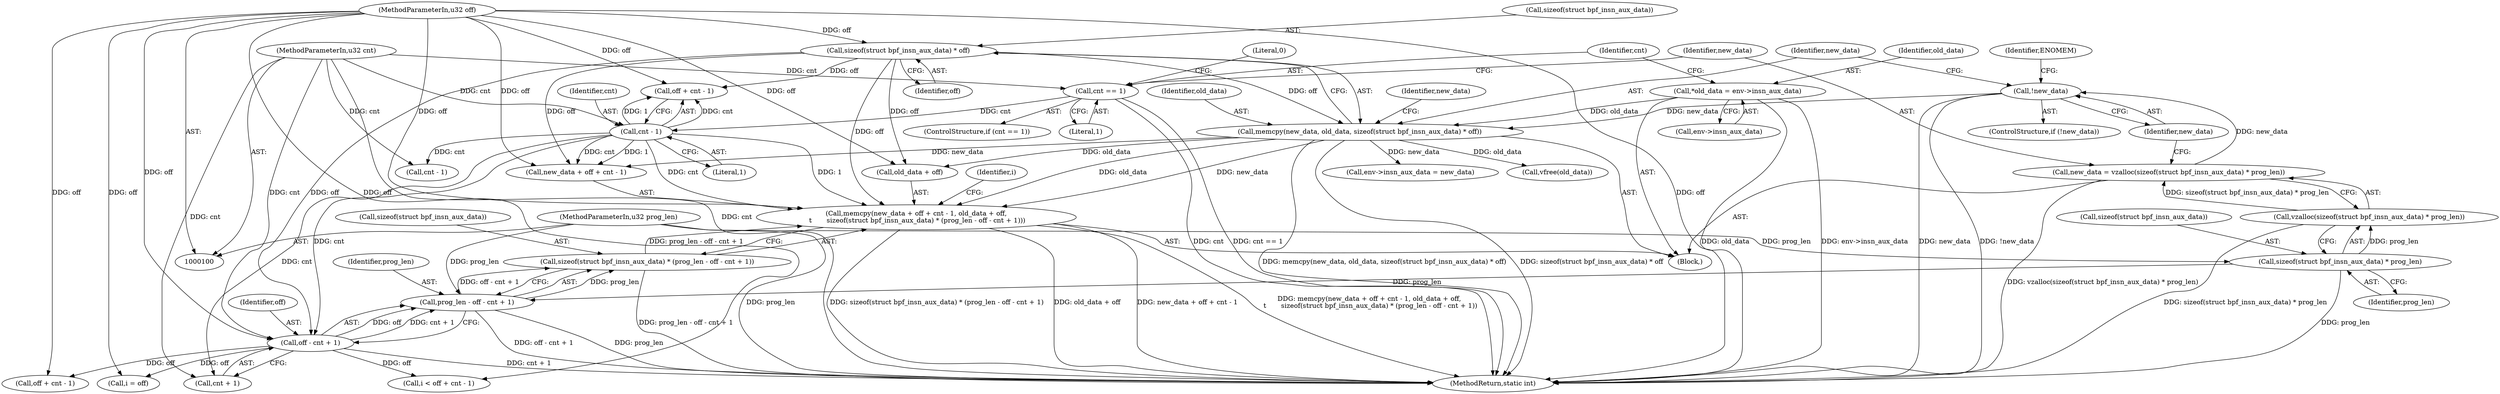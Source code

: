 digraph "0_linux_c131187db2d3fa2f8bf32fdf4e9a4ef805168467@API" {
"1000140" [label="(Call,memcpy(new_data + off + cnt - 1, old_data + off,\n \t       sizeof(struct bpf_insn_aux_data) * (prog_len - off - cnt + 1)))"];
"1000133" [label="(Call,memcpy(new_data, old_data, sizeof(struct bpf_insn_aux_data) * off))"];
"1000128" [label="(Call,!new_data)"];
"1000120" [label="(Call,new_data = vzalloc(sizeof(struct bpf_insn_aux_data) * prog_len))"];
"1000122" [label="(Call,vzalloc(sizeof(struct bpf_insn_aux_data) * prog_len))"];
"1000123" [label="(Call,sizeof(struct bpf_insn_aux_data) * prog_len)"];
"1000102" [label="(MethodParameterIn,u32 prog_len)"];
"1000108" [label="(Call,*old_data = env->insn_aux_data)"];
"1000136" [label="(Call,sizeof(struct bpf_insn_aux_data) * off)"];
"1000103" [label="(MethodParameterIn,u32 off)"];
"1000145" [label="(Call,cnt - 1)"];
"1000115" [label="(Call,cnt == 1)"];
"1000104" [label="(MethodParameterIn,u32 cnt)"];
"1000151" [label="(Call,sizeof(struct bpf_insn_aux_data) * (prog_len - off - cnt + 1))"];
"1000154" [label="(Call,prog_len - off - cnt + 1)"];
"1000156" [label="(Call,off - cnt + 1)"];
"1000157" [label="(Identifier,off)"];
"1000154" [label="(Call,prog_len - off - cnt + 1)"];
"1000141" [label="(Call,new_data + off + cnt - 1)"];
"1000162" [label="(Call,i = off)"];
"1000142" [label="(Identifier,new_data)"];
"1000117" [label="(Literal,1)"];
"1000119" [label="(Literal,0)"];
"1000105" [label="(Block,)"];
"1000140" [label="(Call,memcpy(new_data + off + cnt - 1, old_data + off,\n \t       sizeof(struct bpf_insn_aux_data) * (prog_len - off - cnt + 1)))"];
"1000110" [label="(Call,env->insn_aux_data)"];
"1000103" [label="(MethodParameterIn,u32 off)"];
"1000108" [label="(Call,*old_data = env->insn_aux_data)"];
"1000156" [label="(Call,off - cnt + 1)"];
"1000123" [label="(Call,sizeof(struct bpf_insn_aux_data) * prog_len)"];
"1000163" [label="(Identifier,i)"];
"1000115" [label="(Call,cnt == 1)"];
"1000155" [label="(Identifier,prog_len)"];
"1000186" [label="(Call,vfree(old_data))"];
"1000136" [label="(Call,sizeof(struct bpf_insn_aux_data) * off)"];
"1000135" [label="(Identifier,old_data)"];
"1000129" [label="(Identifier,new_data)"];
"1000151" [label="(Call,sizeof(struct bpf_insn_aux_data) * (prog_len - off - cnt + 1))"];
"1000147" [label="(Literal,1)"];
"1000169" [label="(Call,cnt - 1)"];
"1000165" [label="(Call,i < off + cnt - 1)"];
"1000133" [label="(Call,memcpy(new_data, old_data, sizeof(struct bpf_insn_aux_data) * off))"];
"1000134" [label="(Identifier,new_data)"];
"1000145" [label="(Call,cnt - 1)"];
"1000122" [label="(Call,vzalloc(sizeof(struct bpf_insn_aux_data) * prog_len))"];
"1000104" [label="(MethodParameterIn,u32 cnt)"];
"1000128" [label="(Call,!new_data)"];
"1000152" [label="(Call,sizeof(struct bpf_insn_aux_data))"];
"1000126" [label="(Identifier,prog_len)"];
"1000102" [label="(MethodParameterIn,u32 prog_len)"];
"1000132" [label="(Identifier,ENOMEM)"];
"1000158" [label="(Call,cnt + 1)"];
"1000116" [label="(Identifier,cnt)"];
"1000139" [label="(Identifier,off)"];
"1000120" [label="(Call,new_data = vzalloc(sizeof(struct bpf_insn_aux_data) * prog_len))"];
"1000167" [label="(Call,off + cnt - 1)"];
"1000137" [label="(Call,sizeof(struct bpf_insn_aux_data))"];
"1000127" [label="(ControlStructure,if (!new_data))"];
"1000148" [label="(Call,old_data + off)"];
"1000114" [label="(ControlStructure,if (cnt == 1))"];
"1000146" [label="(Identifier,cnt)"];
"1000143" [label="(Call,off + cnt - 1)"];
"1000181" [label="(Call,env->insn_aux_data = new_data)"];
"1000121" [label="(Identifier,new_data)"];
"1000109" [label="(Identifier,old_data)"];
"1000190" [label="(MethodReturn,static int)"];
"1000124" [label="(Call,sizeof(struct bpf_insn_aux_data))"];
"1000140" -> "1000105"  [label="AST: "];
"1000140" -> "1000151"  [label="CFG: "];
"1000141" -> "1000140"  [label="AST: "];
"1000148" -> "1000140"  [label="AST: "];
"1000151" -> "1000140"  [label="AST: "];
"1000163" -> "1000140"  [label="CFG: "];
"1000140" -> "1000190"  [label="DDG: sizeof(struct bpf_insn_aux_data) * (prog_len - off - cnt + 1)"];
"1000140" -> "1000190"  [label="DDG: old_data + off"];
"1000140" -> "1000190"  [label="DDG: new_data + off + cnt - 1"];
"1000140" -> "1000190"  [label="DDG: memcpy(new_data + off + cnt - 1, old_data + off,\n \t       sizeof(struct bpf_insn_aux_data) * (prog_len - off - cnt + 1))"];
"1000133" -> "1000140"  [label="DDG: new_data"];
"1000133" -> "1000140"  [label="DDG: old_data"];
"1000136" -> "1000140"  [label="DDG: off"];
"1000103" -> "1000140"  [label="DDG: off"];
"1000145" -> "1000140"  [label="DDG: cnt"];
"1000145" -> "1000140"  [label="DDG: 1"];
"1000151" -> "1000140"  [label="DDG: prog_len - off - cnt + 1"];
"1000133" -> "1000105"  [label="AST: "];
"1000133" -> "1000136"  [label="CFG: "];
"1000134" -> "1000133"  [label="AST: "];
"1000135" -> "1000133"  [label="AST: "];
"1000136" -> "1000133"  [label="AST: "];
"1000142" -> "1000133"  [label="CFG: "];
"1000133" -> "1000190"  [label="DDG: memcpy(new_data, old_data, sizeof(struct bpf_insn_aux_data) * off)"];
"1000133" -> "1000190"  [label="DDG: sizeof(struct bpf_insn_aux_data) * off"];
"1000128" -> "1000133"  [label="DDG: new_data"];
"1000108" -> "1000133"  [label="DDG: old_data"];
"1000136" -> "1000133"  [label="DDG: off"];
"1000133" -> "1000141"  [label="DDG: new_data"];
"1000133" -> "1000148"  [label="DDG: old_data"];
"1000133" -> "1000181"  [label="DDG: new_data"];
"1000133" -> "1000186"  [label="DDG: old_data"];
"1000128" -> "1000127"  [label="AST: "];
"1000128" -> "1000129"  [label="CFG: "];
"1000129" -> "1000128"  [label="AST: "];
"1000132" -> "1000128"  [label="CFG: "];
"1000134" -> "1000128"  [label="CFG: "];
"1000128" -> "1000190"  [label="DDG: new_data"];
"1000128" -> "1000190"  [label="DDG: !new_data"];
"1000120" -> "1000128"  [label="DDG: new_data"];
"1000120" -> "1000105"  [label="AST: "];
"1000120" -> "1000122"  [label="CFG: "];
"1000121" -> "1000120"  [label="AST: "];
"1000122" -> "1000120"  [label="AST: "];
"1000129" -> "1000120"  [label="CFG: "];
"1000120" -> "1000190"  [label="DDG: vzalloc(sizeof(struct bpf_insn_aux_data) * prog_len)"];
"1000122" -> "1000120"  [label="DDG: sizeof(struct bpf_insn_aux_data) * prog_len"];
"1000122" -> "1000123"  [label="CFG: "];
"1000123" -> "1000122"  [label="AST: "];
"1000122" -> "1000190"  [label="DDG: sizeof(struct bpf_insn_aux_data) * prog_len"];
"1000123" -> "1000122"  [label="DDG: prog_len"];
"1000123" -> "1000126"  [label="CFG: "];
"1000124" -> "1000123"  [label="AST: "];
"1000126" -> "1000123"  [label="AST: "];
"1000123" -> "1000190"  [label="DDG: prog_len"];
"1000102" -> "1000123"  [label="DDG: prog_len"];
"1000123" -> "1000154"  [label="DDG: prog_len"];
"1000102" -> "1000100"  [label="AST: "];
"1000102" -> "1000190"  [label="DDG: prog_len"];
"1000102" -> "1000154"  [label="DDG: prog_len"];
"1000108" -> "1000105"  [label="AST: "];
"1000108" -> "1000110"  [label="CFG: "];
"1000109" -> "1000108"  [label="AST: "];
"1000110" -> "1000108"  [label="AST: "];
"1000116" -> "1000108"  [label="CFG: "];
"1000108" -> "1000190"  [label="DDG: env->insn_aux_data"];
"1000108" -> "1000190"  [label="DDG: old_data"];
"1000136" -> "1000139"  [label="CFG: "];
"1000137" -> "1000136"  [label="AST: "];
"1000139" -> "1000136"  [label="AST: "];
"1000103" -> "1000136"  [label="DDG: off"];
"1000136" -> "1000141"  [label="DDG: off"];
"1000136" -> "1000143"  [label="DDG: off"];
"1000136" -> "1000148"  [label="DDG: off"];
"1000136" -> "1000156"  [label="DDG: off"];
"1000103" -> "1000100"  [label="AST: "];
"1000103" -> "1000190"  [label="DDG: off"];
"1000103" -> "1000141"  [label="DDG: off"];
"1000103" -> "1000143"  [label="DDG: off"];
"1000103" -> "1000148"  [label="DDG: off"];
"1000103" -> "1000156"  [label="DDG: off"];
"1000103" -> "1000162"  [label="DDG: off"];
"1000103" -> "1000165"  [label="DDG: off"];
"1000103" -> "1000167"  [label="DDG: off"];
"1000145" -> "1000143"  [label="AST: "];
"1000145" -> "1000147"  [label="CFG: "];
"1000146" -> "1000145"  [label="AST: "];
"1000147" -> "1000145"  [label="AST: "];
"1000143" -> "1000145"  [label="CFG: "];
"1000145" -> "1000141"  [label="DDG: cnt"];
"1000145" -> "1000141"  [label="DDG: 1"];
"1000145" -> "1000143"  [label="DDG: cnt"];
"1000145" -> "1000143"  [label="DDG: 1"];
"1000115" -> "1000145"  [label="DDG: cnt"];
"1000104" -> "1000145"  [label="DDG: cnt"];
"1000145" -> "1000156"  [label="DDG: cnt"];
"1000145" -> "1000158"  [label="DDG: cnt"];
"1000145" -> "1000169"  [label="DDG: cnt"];
"1000115" -> "1000114"  [label="AST: "];
"1000115" -> "1000117"  [label="CFG: "];
"1000116" -> "1000115"  [label="AST: "];
"1000117" -> "1000115"  [label="AST: "];
"1000119" -> "1000115"  [label="CFG: "];
"1000121" -> "1000115"  [label="CFG: "];
"1000115" -> "1000190"  [label="DDG: cnt"];
"1000115" -> "1000190"  [label="DDG: cnt == 1"];
"1000104" -> "1000115"  [label="DDG: cnt"];
"1000104" -> "1000100"  [label="AST: "];
"1000104" -> "1000190"  [label="DDG: cnt"];
"1000104" -> "1000156"  [label="DDG: cnt"];
"1000104" -> "1000158"  [label="DDG: cnt"];
"1000104" -> "1000169"  [label="DDG: cnt"];
"1000151" -> "1000154"  [label="CFG: "];
"1000152" -> "1000151"  [label="AST: "];
"1000154" -> "1000151"  [label="AST: "];
"1000151" -> "1000190"  [label="DDG: prog_len - off - cnt + 1"];
"1000154" -> "1000151"  [label="DDG: prog_len"];
"1000154" -> "1000151"  [label="DDG: off - cnt + 1"];
"1000154" -> "1000156"  [label="CFG: "];
"1000155" -> "1000154"  [label="AST: "];
"1000156" -> "1000154"  [label="AST: "];
"1000154" -> "1000190"  [label="DDG: prog_len"];
"1000154" -> "1000190"  [label="DDG: off - cnt + 1"];
"1000156" -> "1000154"  [label="DDG: off"];
"1000156" -> "1000154"  [label="DDG: cnt + 1"];
"1000156" -> "1000158"  [label="CFG: "];
"1000157" -> "1000156"  [label="AST: "];
"1000158" -> "1000156"  [label="AST: "];
"1000156" -> "1000190"  [label="DDG: cnt + 1"];
"1000156" -> "1000162"  [label="DDG: off"];
"1000156" -> "1000165"  [label="DDG: off"];
"1000156" -> "1000167"  [label="DDG: off"];
}

